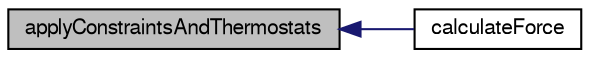 digraph "applyConstraintsAndThermostats"
{
  bgcolor="transparent";
  edge [fontname="FreeSans",fontsize="10",labelfontname="FreeSans",labelfontsize="10"];
  node [fontname="FreeSans",fontsize="10",shape=record];
  rankdir="LR";
  Node57 [label="applyConstraintsAndThermostats",height=0.2,width=0.4,color="black", fillcolor="grey75", style="filled", fontcolor="black"];
  Node57 -> Node58 [dir="back",color="midnightblue",fontsize="10",style="solid",fontname="FreeSans"];
  Node58 [label="calculateForce",height=0.2,width=0.4,color="black",URL="$a24406.html#a3dae9439e84b4df9a0ba56ed4d37e3cd"];
}
